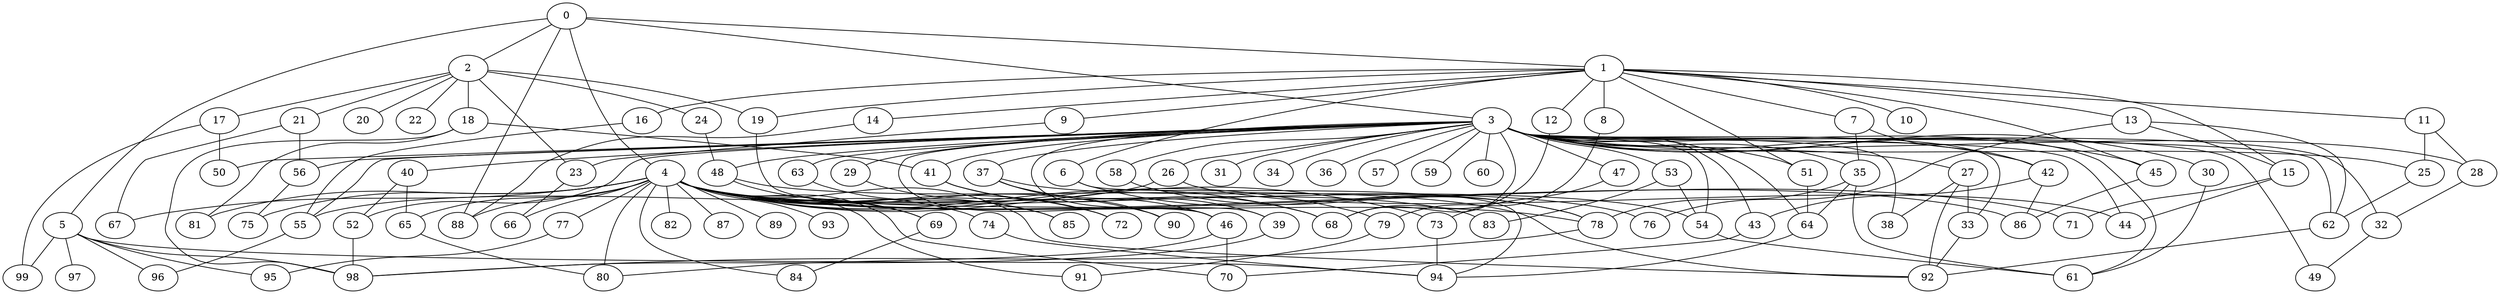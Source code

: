 
graph graphname {
    0 -- 1
0 -- 2
0 -- 3
0 -- 4
0 -- 5
0 -- 88
1 -- 6
1 -- 7
1 -- 8
1 -- 9
1 -- 10
1 -- 11
1 -- 12
1 -- 13
1 -- 14
1 -- 15
1 -- 16
1 -- 51
1 -- 19
1 -- 45
2 -- 17
2 -- 18
2 -- 19
2 -- 20
2 -- 21
2 -- 22
2 -- 23
2 -- 24
3 -- 25
3 -- 26
3 -- 27
3 -- 28
3 -- 29
3 -- 30
3 -- 31
3 -- 32
3 -- 33
3 -- 34
3 -- 35
3 -- 36
3 -- 37
3 -- 38
3 -- 39
3 -- 40
3 -- 41
3 -- 42
3 -- 43
3 -- 44
3 -- 45
3 -- 46
3 -- 47
3 -- 48
3 -- 49
3 -- 50
3 -- 51
3 -- 52
3 -- 53
3 -- 54
3 -- 55
3 -- 56
3 -- 57
3 -- 58
3 -- 59
3 -- 60
3 -- 61
3 -- 62
3 -- 63
3 -- 64
3 -- 68
4 -- 65
4 -- 66
4 -- 67
4 -- 68
4 -- 69
4 -- 70
4 -- 71
4 -- 72
4 -- 73
4 -- 74
4 -- 75
4 -- 76
4 -- 77
4 -- 78
4 -- 79
4 -- 80
4 -- 81
4 -- 82
4 -- 83
4 -- 84
4 -- 85
4 -- 86
4 -- 87
4 -- 88
4 -- 89
4 -- 90
4 -- 91
4 -- 92
4 -- 93
5 -- 96
5 -- 98
5 -- 99
5 -- 97
5 -- 94
5 -- 95
6 -- 94
6 -- 78
7 -- 42
7 -- 35
8 -- 79
9 -- 23
11 -- 28
11 -- 25
12 -- 68
13 -- 62
13 -- 15
13 -- 76
14 -- 88
15 -- 44
15 -- 71
16 -- 55
17 -- 50
17 -- 99
18 -- 41
18 -- 81
18 -- 98
19 -- 46
21 -- 67
21 -- 56
23 -- 66
24 -- 48
25 -- 62
26 -- 55
26 -- 44
27 -- 33
27 -- 38
27 -- 92
28 -- 32
29 -- 72
30 -- 61
32 -- 49
33 -- 92
35 -- 78
35 -- 61
35 -- 64
37 -- 39
37 -- 90
37 -- 54
39 -- 98
40 -- 65
40 -- 52
41 -- 46
41 -- 68
42 -- 43
42 -- 86
43 -- 70
45 -- 86
46 -- 80
46 -- 70
47 -- 73
48 -- 69
48 -- 92
51 -- 64
52 -- 98
53 -- 83
53 -- 54
54 -- 61
55 -- 96
56 -- 75
58 -- 78
62 -- 92
63 -- 85
64 -- 94
65 -- 80
69 -- 84
73 -- 94
74 -- 94
77 -- 95
78 -- 98
79 -- 91

}
